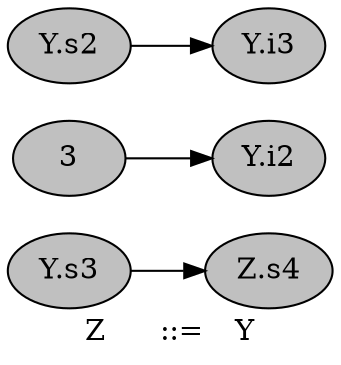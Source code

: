 digraph G {
graph [
label="Z	::=	Y", rankdir="LR", ratio="compress"];
node [
color="black", fillcolor="gray", shape="ellipse", style="filled"];
0[label="Z.s4"];
1[label="Y.s3"];
2[label="Y.i2"];
3[label="3"];
4[label="Y.i3"];
5[label="Y.s2"];
1->0 ;
3->2 ;
5->4 ;
}
